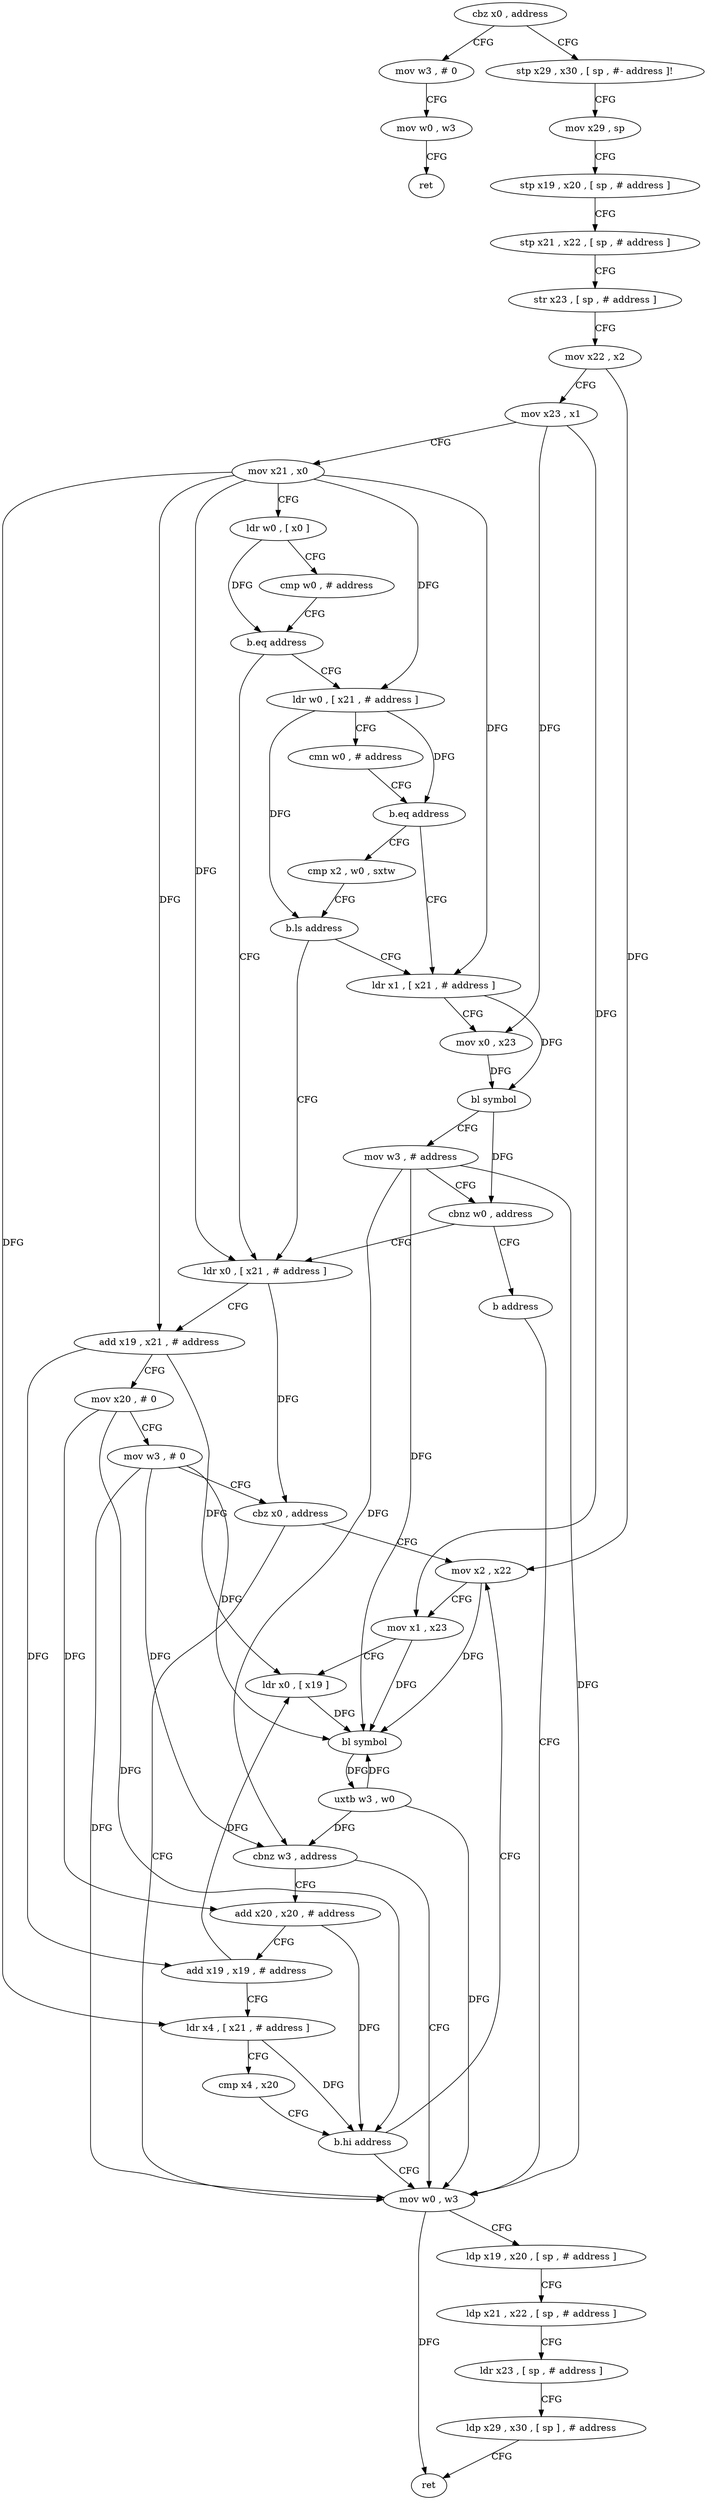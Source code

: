 digraph "func" {
"120892" [label = "cbz x0 , address" ]
"121072" [label = "mov w3 , # 0" ]
"120896" [label = "stp x29 , x30 , [ sp , #- address ]!" ]
"121076" [label = "mov w0 , w3" ]
"121080" [label = "ret" ]
"120900" [label = "mov x29 , sp" ]
"120904" [label = "stp x19 , x20 , [ sp , # address ]" ]
"120908" [label = "stp x21 , x22 , [ sp , # address ]" ]
"120912" [label = "str x23 , [ sp , # address ]" ]
"120916" [label = "mov x22 , x2" ]
"120920" [label = "mov x23 , x1" ]
"120924" [label = "mov x21 , x0" ]
"120928" [label = "ldr w0 , [ x0 ]" ]
"120932" [label = "cmp w0 , # address" ]
"120936" [label = "b.eq address" ]
"121028" [label = "ldr w0 , [ x21 , # address ]" ]
"120940" [label = "ldr x0 , [ x21 , # address ]" ]
"121032" [label = "cmn w0 , # address" ]
"121036" [label = "b.eq address" ]
"121048" [label = "ldr x1 , [ x21 , # address ]" ]
"121040" [label = "cmp x2 , w0 , sxtw" ]
"120944" [label = "add x19 , x21 , # address" ]
"120948" [label = "mov x20 , # 0" ]
"120952" [label = "mov w3 , # 0" ]
"120956" [label = "cbz x0 , address" ]
"121004" [label = "mov w0 , w3" ]
"120960" [label = "mov x2 , x22" ]
"121052" [label = "mov x0 , x23" ]
"121056" [label = "bl symbol" ]
"121060" [label = "mov w3 , # address" ]
"121064" [label = "cbnz w0 , address" ]
"121068" [label = "b address" ]
"121044" [label = "b.ls address" ]
"121008" [label = "ldp x19 , x20 , [ sp , # address ]" ]
"121012" [label = "ldp x21 , x22 , [ sp , # address ]" ]
"121016" [label = "ldr x23 , [ sp , # address ]" ]
"121020" [label = "ldp x29 , x30 , [ sp ] , # address" ]
"121024" [label = "ret" ]
"120964" [label = "mov x1 , x23" ]
"120968" [label = "ldr x0 , [ x19 ]" ]
"120972" [label = "bl symbol" ]
"120976" [label = "uxtb w3 , w0" ]
"120980" [label = "cbnz w3 , address" ]
"120984" [label = "add x20 , x20 , # address" ]
"120988" [label = "add x19 , x19 , # address" ]
"120992" [label = "ldr x4 , [ x21 , # address ]" ]
"120996" [label = "cmp x4 , x20" ]
"121000" [label = "b.hi address" ]
"120892" -> "121072" [ label = "CFG" ]
"120892" -> "120896" [ label = "CFG" ]
"121072" -> "121076" [ label = "CFG" ]
"120896" -> "120900" [ label = "CFG" ]
"121076" -> "121080" [ label = "CFG" ]
"120900" -> "120904" [ label = "CFG" ]
"120904" -> "120908" [ label = "CFG" ]
"120908" -> "120912" [ label = "CFG" ]
"120912" -> "120916" [ label = "CFG" ]
"120916" -> "120920" [ label = "CFG" ]
"120916" -> "120960" [ label = "DFG" ]
"120920" -> "120924" [ label = "CFG" ]
"120920" -> "121052" [ label = "DFG" ]
"120920" -> "120964" [ label = "DFG" ]
"120924" -> "120928" [ label = "CFG" ]
"120924" -> "121028" [ label = "DFG" ]
"120924" -> "120940" [ label = "DFG" ]
"120924" -> "120944" [ label = "DFG" ]
"120924" -> "121048" [ label = "DFG" ]
"120924" -> "120992" [ label = "DFG" ]
"120928" -> "120932" [ label = "CFG" ]
"120928" -> "120936" [ label = "DFG" ]
"120932" -> "120936" [ label = "CFG" ]
"120936" -> "121028" [ label = "CFG" ]
"120936" -> "120940" [ label = "CFG" ]
"121028" -> "121032" [ label = "CFG" ]
"121028" -> "121036" [ label = "DFG" ]
"121028" -> "121044" [ label = "DFG" ]
"120940" -> "120944" [ label = "CFG" ]
"120940" -> "120956" [ label = "DFG" ]
"121032" -> "121036" [ label = "CFG" ]
"121036" -> "121048" [ label = "CFG" ]
"121036" -> "121040" [ label = "CFG" ]
"121048" -> "121052" [ label = "CFG" ]
"121048" -> "121056" [ label = "DFG" ]
"121040" -> "121044" [ label = "CFG" ]
"120944" -> "120948" [ label = "CFG" ]
"120944" -> "120968" [ label = "DFG" ]
"120944" -> "120988" [ label = "DFG" ]
"120948" -> "120952" [ label = "CFG" ]
"120948" -> "120984" [ label = "DFG" ]
"120948" -> "121000" [ label = "DFG" ]
"120952" -> "120956" [ label = "CFG" ]
"120952" -> "121004" [ label = "DFG" ]
"120952" -> "120972" [ label = "DFG" ]
"120952" -> "120980" [ label = "DFG" ]
"120956" -> "121004" [ label = "CFG" ]
"120956" -> "120960" [ label = "CFG" ]
"121004" -> "121008" [ label = "CFG" ]
"121004" -> "121024" [ label = "DFG" ]
"120960" -> "120964" [ label = "CFG" ]
"120960" -> "120972" [ label = "DFG" ]
"121052" -> "121056" [ label = "DFG" ]
"121056" -> "121060" [ label = "CFG" ]
"121056" -> "121064" [ label = "DFG" ]
"121060" -> "121064" [ label = "CFG" ]
"121060" -> "121004" [ label = "DFG" ]
"121060" -> "120972" [ label = "DFG" ]
"121060" -> "120980" [ label = "DFG" ]
"121064" -> "120940" [ label = "CFG" ]
"121064" -> "121068" [ label = "CFG" ]
"121068" -> "121004" [ label = "CFG" ]
"121044" -> "120940" [ label = "CFG" ]
"121044" -> "121048" [ label = "CFG" ]
"121008" -> "121012" [ label = "CFG" ]
"121012" -> "121016" [ label = "CFG" ]
"121016" -> "121020" [ label = "CFG" ]
"121020" -> "121024" [ label = "CFG" ]
"120964" -> "120968" [ label = "CFG" ]
"120964" -> "120972" [ label = "DFG" ]
"120968" -> "120972" [ label = "DFG" ]
"120972" -> "120976" [ label = "DFG" ]
"120976" -> "120980" [ label = "DFG" ]
"120976" -> "121004" [ label = "DFG" ]
"120976" -> "120972" [ label = "DFG" ]
"120980" -> "121004" [ label = "CFG" ]
"120980" -> "120984" [ label = "CFG" ]
"120984" -> "120988" [ label = "CFG" ]
"120984" -> "121000" [ label = "DFG" ]
"120988" -> "120992" [ label = "CFG" ]
"120988" -> "120968" [ label = "DFG" ]
"120992" -> "120996" [ label = "CFG" ]
"120992" -> "121000" [ label = "DFG" ]
"120996" -> "121000" [ label = "CFG" ]
"121000" -> "120960" [ label = "CFG" ]
"121000" -> "121004" [ label = "CFG" ]
}

